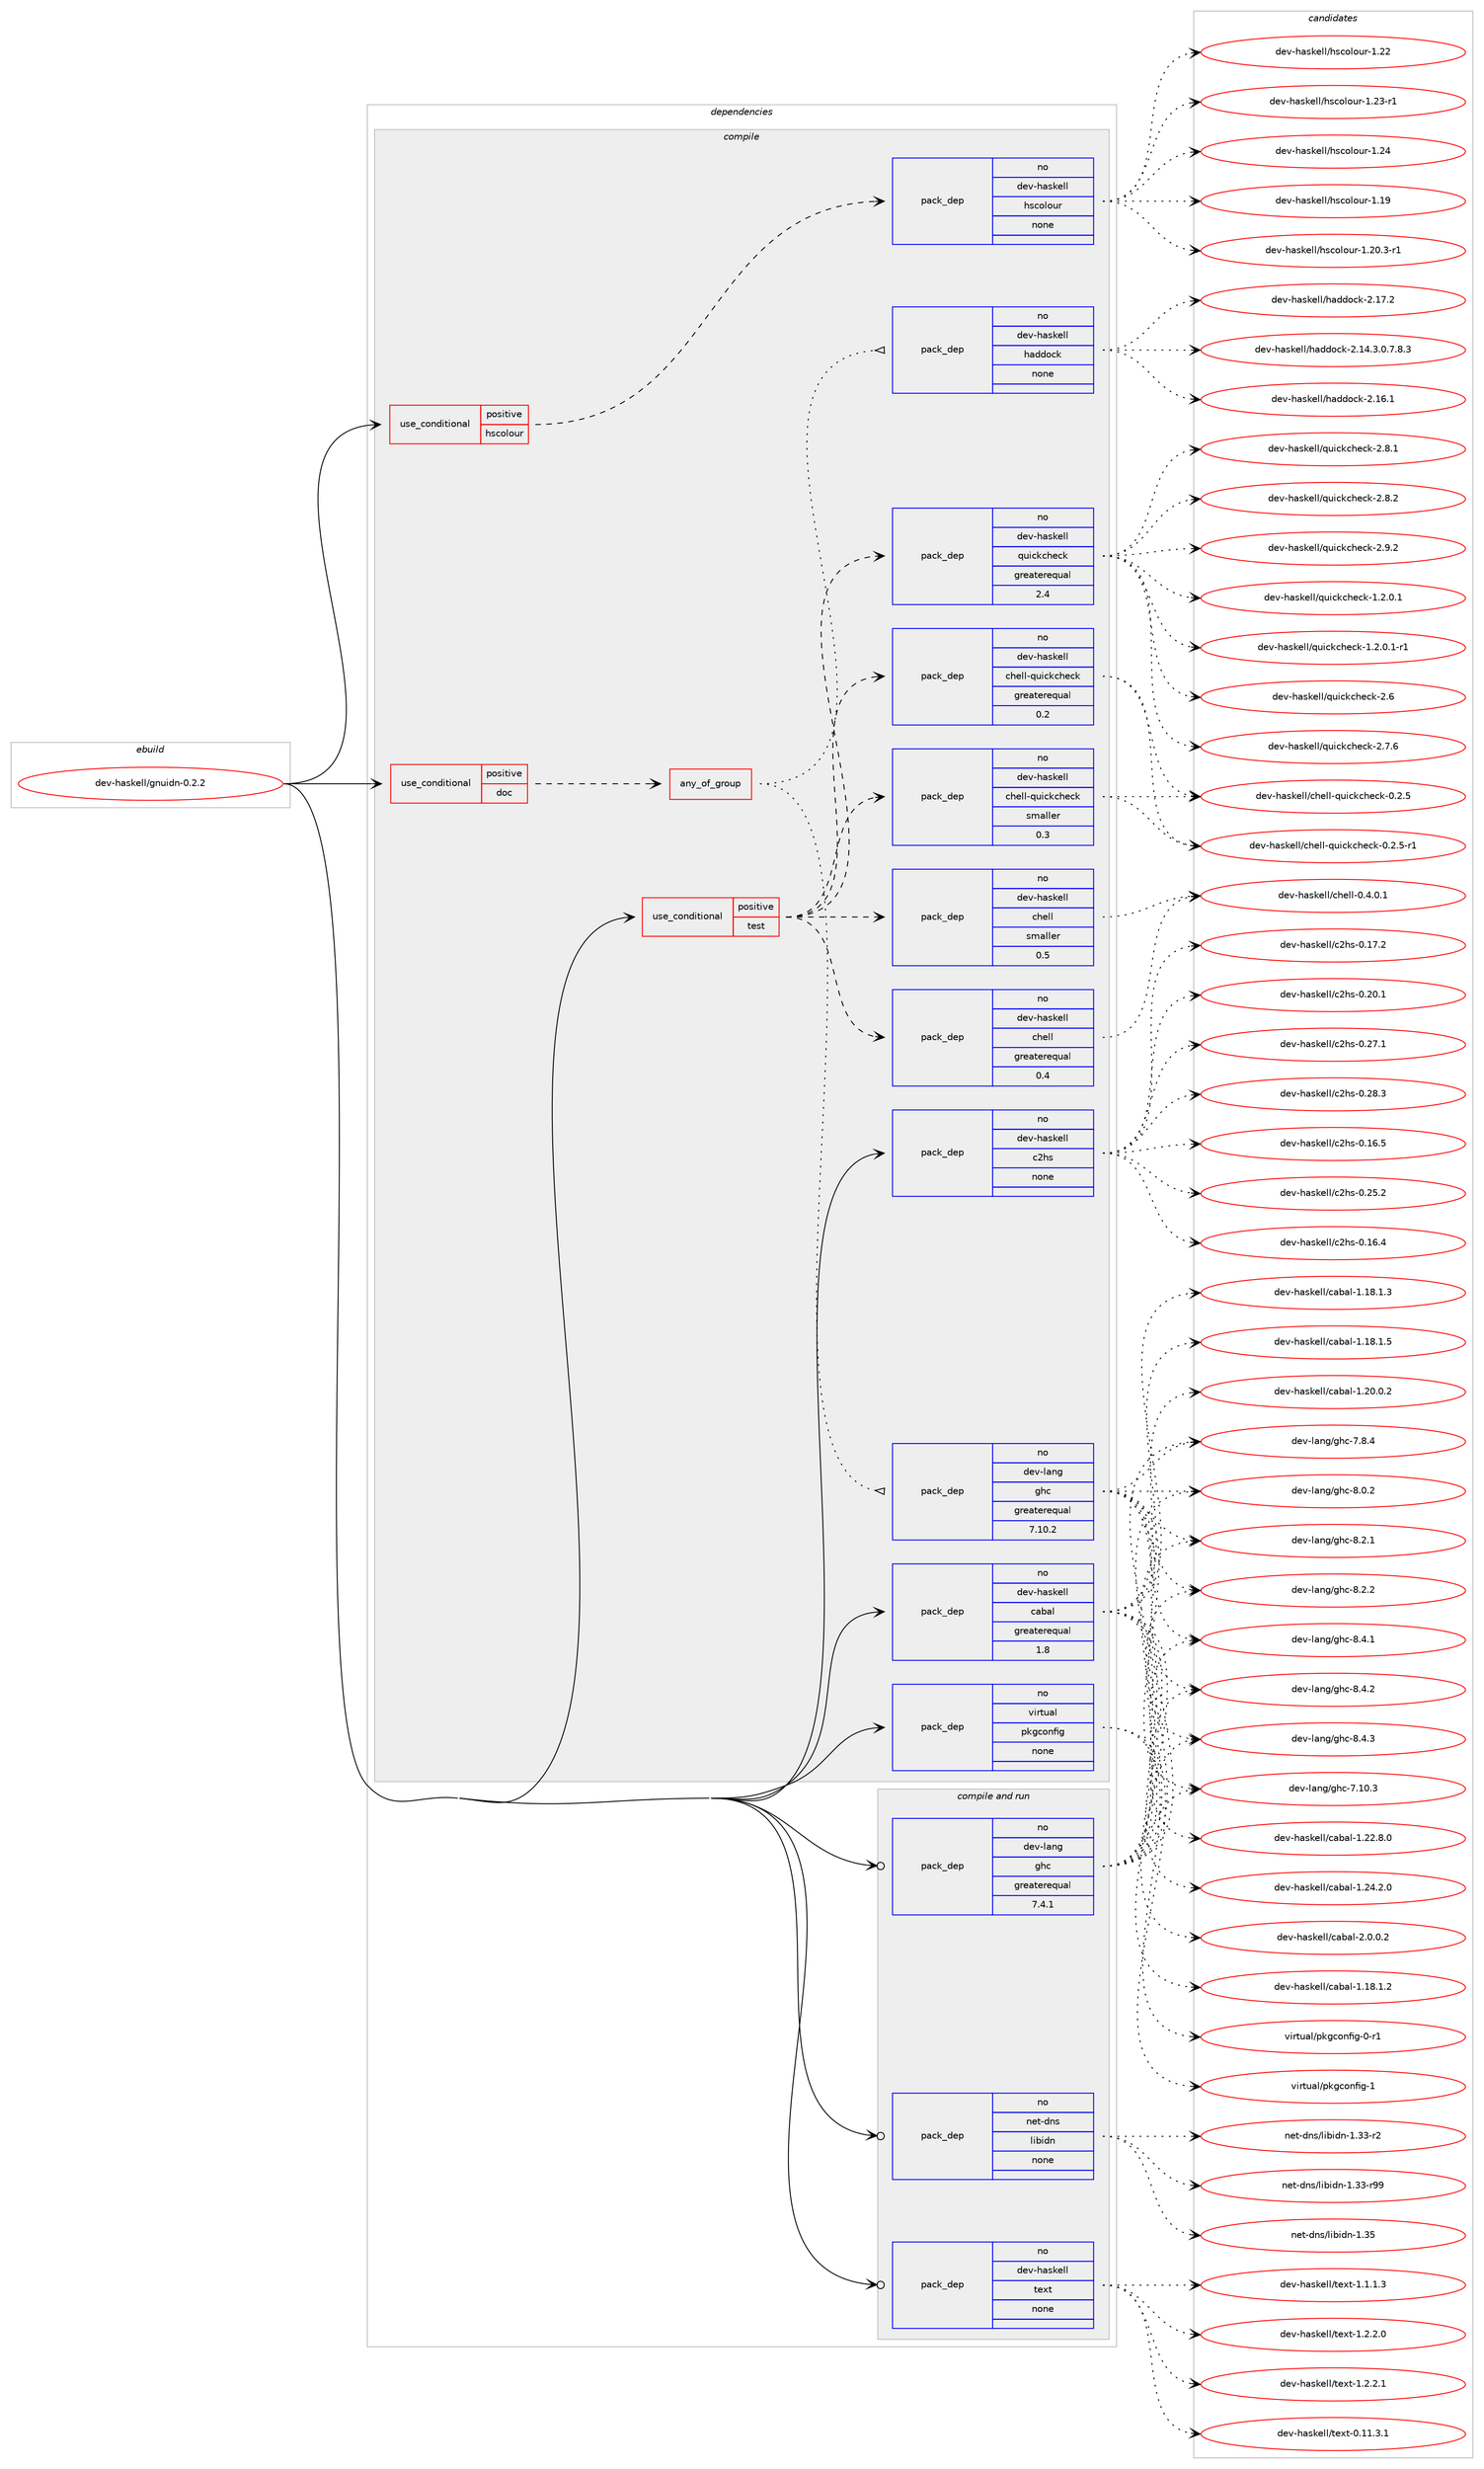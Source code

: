 digraph prolog {

# *************
# Graph options
# *************

newrank=true;
concentrate=true;
compound=true;
graph [rankdir=LR,fontname=Helvetica,fontsize=10,ranksep=1.5];#, ranksep=2.5, nodesep=0.2];
edge  [arrowhead=vee];
node  [fontname=Helvetica,fontsize=10];

# **********
# The ebuild
# **********

subgraph cluster_leftcol {
color=gray;
rank=same;
label=<<i>ebuild</i>>;
id [label="dev-haskell/gnuidn-0.2.2", color=red, width=4, href="../dev-haskell/gnuidn-0.2.2.svg"];
}

# ****************
# The dependencies
# ****************

subgraph cluster_midcol {
color=gray;
label=<<i>dependencies</i>>;
subgraph cluster_compile {
fillcolor="#eeeeee";
style=filled;
label=<<i>compile</i>>;
subgraph cond359694 {
dependency1333181 [label=<<TABLE BORDER="0" CELLBORDER="1" CELLSPACING="0" CELLPADDING="4"><TR><TD ROWSPAN="3" CELLPADDING="10">use_conditional</TD></TR><TR><TD>positive</TD></TR><TR><TD>doc</TD></TR></TABLE>>, shape=none, color=red];
subgraph any20943 {
dependency1333182 [label=<<TABLE BORDER="0" CELLBORDER="1" CELLSPACING="0" CELLPADDING="4"><TR><TD CELLPADDING="10">any_of_group</TD></TR></TABLE>>, shape=none, color=red];subgraph pack951992 {
dependency1333183 [label=<<TABLE BORDER="0" CELLBORDER="1" CELLSPACING="0" CELLPADDING="4" WIDTH="220"><TR><TD ROWSPAN="6" CELLPADDING="30">pack_dep</TD></TR><TR><TD WIDTH="110">no</TD></TR><TR><TD>dev-haskell</TD></TR><TR><TD>haddock</TD></TR><TR><TD>none</TD></TR><TR><TD></TD></TR></TABLE>>, shape=none, color=blue];
}
dependency1333182:e -> dependency1333183:w [weight=20,style="dotted",arrowhead="oinv"];
subgraph pack951993 {
dependency1333184 [label=<<TABLE BORDER="0" CELLBORDER="1" CELLSPACING="0" CELLPADDING="4" WIDTH="220"><TR><TD ROWSPAN="6" CELLPADDING="30">pack_dep</TD></TR><TR><TD WIDTH="110">no</TD></TR><TR><TD>dev-lang</TD></TR><TR><TD>ghc</TD></TR><TR><TD>greaterequal</TD></TR><TR><TD>7.10.2</TD></TR></TABLE>>, shape=none, color=blue];
}
dependency1333182:e -> dependency1333184:w [weight=20,style="dotted",arrowhead="oinv"];
}
dependency1333181:e -> dependency1333182:w [weight=20,style="dashed",arrowhead="vee"];
}
id:e -> dependency1333181:w [weight=20,style="solid",arrowhead="vee"];
subgraph cond359695 {
dependency1333185 [label=<<TABLE BORDER="0" CELLBORDER="1" CELLSPACING="0" CELLPADDING="4"><TR><TD ROWSPAN="3" CELLPADDING="10">use_conditional</TD></TR><TR><TD>positive</TD></TR><TR><TD>hscolour</TD></TR></TABLE>>, shape=none, color=red];
subgraph pack951994 {
dependency1333186 [label=<<TABLE BORDER="0" CELLBORDER="1" CELLSPACING="0" CELLPADDING="4" WIDTH="220"><TR><TD ROWSPAN="6" CELLPADDING="30">pack_dep</TD></TR><TR><TD WIDTH="110">no</TD></TR><TR><TD>dev-haskell</TD></TR><TR><TD>hscolour</TD></TR><TR><TD>none</TD></TR><TR><TD></TD></TR></TABLE>>, shape=none, color=blue];
}
dependency1333185:e -> dependency1333186:w [weight=20,style="dashed",arrowhead="vee"];
}
id:e -> dependency1333185:w [weight=20,style="solid",arrowhead="vee"];
subgraph cond359696 {
dependency1333187 [label=<<TABLE BORDER="0" CELLBORDER="1" CELLSPACING="0" CELLPADDING="4"><TR><TD ROWSPAN="3" CELLPADDING="10">use_conditional</TD></TR><TR><TD>positive</TD></TR><TR><TD>test</TD></TR></TABLE>>, shape=none, color=red];
subgraph pack951995 {
dependency1333188 [label=<<TABLE BORDER="0" CELLBORDER="1" CELLSPACING="0" CELLPADDING="4" WIDTH="220"><TR><TD ROWSPAN="6" CELLPADDING="30">pack_dep</TD></TR><TR><TD WIDTH="110">no</TD></TR><TR><TD>dev-haskell</TD></TR><TR><TD>chell</TD></TR><TR><TD>greaterequal</TD></TR><TR><TD>0.4</TD></TR></TABLE>>, shape=none, color=blue];
}
dependency1333187:e -> dependency1333188:w [weight=20,style="dashed",arrowhead="vee"];
subgraph pack951996 {
dependency1333189 [label=<<TABLE BORDER="0" CELLBORDER="1" CELLSPACING="0" CELLPADDING="4" WIDTH="220"><TR><TD ROWSPAN="6" CELLPADDING="30">pack_dep</TD></TR><TR><TD WIDTH="110">no</TD></TR><TR><TD>dev-haskell</TD></TR><TR><TD>chell</TD></TR><TR><TD>smaller</TD></TR><TR><TD>0.5</TD></TR></TABLE>>, shape=none, color=blue];
}
dependency1333187:e -> dependency1333189:w [weight=20,style="dashed",arrowhead="vee"];
subgraph pack951997 {
dependency1333190 [label=<<TABLE BORDER="0" CELLBORDER="1" CELLSPACING="0" CELLPADDING="4" WIDTH="220"><TR><TD ROWSPAN="6" CELLPADDING="30">pack_dep</TD></TR><TR><TD WIDTH="110">no</TD></TR><TR><TD>dev-haskell</TD></TR><TR><TD>chell-quickcheck</TD></TR><TR><TD>greaterequal</TD></TR><TR><TD>0.2</TD></TR></TABLE>>, shape=none, color=blue];
}
dependency1333187:e -> dependency1333190:w [weight=20,style="dashed",arrowhead="vee"];
subgraph pack951998 {
dependency1333191 [label=<<TABLE BORDER="0" CELLBORDER="1" CELLSPACING="0" CELLPADDING="4" WIDTH="220"><TR><TD ROWSPAN="6" CELLPADDING="30">pack_dep</TD></TR><TR><TD WIDTH="110">no</TD></TR><TR><TD>dev-haskell</TD></TR><TR><TD>chell-quickcheck</TD></TR><TR><TD>smaller</TD></TR><TR><TD>0.3</TD></TR></TABLE>>, shape=none, color=blue];
}
dependency1333187:e -> dependency1333191:w [weight=20,style="dashed",arrowhead="vee"];
subgraph pack951999 {
dependency1333192 [label=<<TABLE BORDER="0" CELLBORDER="1" CELLSPACING="0" CELLPADDING="4" WIDTH="220"><TR><TD ROWSPAN="6" CELLPADDING="30">pack_dep</TD></TR><TR><TD WIDTH="110">no</TD></TR><TR><TD>dev-haskell</TD></TR><TR><TD>quickcheck</TD></TR><TR><TD>greaterequal</TD></TR><TR><TD>2.4</TD></TR></TABLE>>, shape=none, color=blue];
}
dependency1333187:e -> dependency1333192:w [weight=20,style="dashed",arrowhead="vee"];
}
id:e -> dependency1333187:w [weight=20,style="solid",arrowhead="vee"];
subgraph pack952000 {
dependency1333193 [label=<<TABLE BORDER="0" CELLBORDER="1" CELLSPACING="0" CELLPADDING="4" WIDTH="220"><TR><TD ROWSPAN="6" CELLPADDING="30">pack_dep</TD></TR><TR><TD WIDTH="110">no</TD></TR><TR><TD>dev-haskell</TD></TR><TR><TD>c2hs</TD></TR><TR><TD>none</TD></TR><TR><TD></TD></TR></TABLE>>, shape=none, color=blue];
}
id:e -> dependency1333193:w [weight=20,style="solid",arrowhead="vee"];
subgraph pack952001 {
dependency1333194 [label=<<TABLE BORDER="0" CELLBORDER="1" CELLSPACING="0" CELLPADDING="4" WIDTH="220"><TR><TD ROWSPAN="6" CELLPADDING="30">pack_dep</TD></TR><TR><TD WIDTH="110">no</TD></TR><TR><TD>dev-haskell</TD></TR><TR><TD>cabal</TD></TR><TR><TD>greaterequal</TD></TR><TR><TD>1.8</TD></TR></TABLE>>, shape=none, color=blue];
}
id:e -> dependency1333194:w [weight=20,style="solid",arrowhead="vee"];
subgraph pack952002 {
dependency1333195 [label=<<TABLE BORDER="0" CELLBORDER="1" CELLSPACING="0" CELLPADDING="4" WIDTH="220"><TR><TD ROWSPAN="6" CELLPADDING="30">pack_dep</TD></TR><TR><TD WIDTH="110">no</TD></TR><TR><TD>virtual</TD></TR><TR><TD>pkgconfig</TD></TR><TR><TD>none</TD></TR><TR><TD></TD></TR></TABLE>>, shape=none, color=blue];
}
id:e -> dependency1333195:w [weight=20,style="solid",arrowhead="vee"];
}
subgraph cluster_compileandrun {
fillcolor="#eeeeee";
style=filled;
label=<<i>compile and run</i>>;
subgraph pack952003 {
dependency1333196 [label=<<TABLE BORDER="0" CELLBORDER="1" CELLSPACING="0" CELLPADDING="4" WIDTH="220"><TR><TD ROWSPAN="6" CELLPADDING="30">pack_dep</TD></TR><TR><TD WIDTH="110">no</TD></TR><TR><TD>dev-haskell</TD></TR><TR><TD>text</TD></TR><TR><TD>none</TD></TR><TR><TD></TD></TR></TABLE>>, shape=none, color=blue];
}
id:e -> dependency1333196:w [weight=20,style="solid",arrowhead="odotvee"];
subgraph pack952004 {
dependency1333197 [label=<<TABLE BORDER="0" CELLBORDER="1" CELLSPACING="0" CELLPADDING="4" WIDTH="220"><TR><TD ROWSPAN="6" CELLPADDING="30">pack_dep</TD></TR><TR><TD WIDTH="110">no</TD></TR><TR><TD>dev-lang</TD></TR><TR><TD>ghc</TD></TR><TR><TD>greaterequal</TD></TR><TR><TD>7.4.1</TD></TR></TABLE>>, shape=none, color=blue];
}
id:e -> dependency1333197:w [weight=20,style="solid",arrowhead="odotvee"];
subgraph pack952005 {
dependency1333198 [label=<<TABLE BORDER="0" CELLBORDER="1" CELLSPACING="0" CELLPADDING="4" WIDTH="220"><TR><TD ROWSPAN="6" CELLPADDING="30">pack_dep</TD></TR><TR><TD WIDTH="110">no</TD></TR><TR><TD>net-dns</TD></TR><TR><TD>libidn</TD></TR><TR><TD>none</TD></TR><TR><TD></TD></TR></TABLE>>, shape=none, color=blue];
}
id:e -> dependency1333198:w [weight=20,style="solid",arrowhead="odotvee"];
}
subgraph cluster_run {
fillcolor="#eeeeee";
style=filled;
label=<<i>run</i>>;
}
}

# **************
# The candidates
# **************

subgraph cluster_choices {
rank=same;
color=gray;
label=<<i>candidates</i>>;

subgraph choice951992 {
color=black;
nodesep=1;
choice1001011184510497115107101108108471049710010011199107455046495246514648465546564651 [label="dev-haskell/haddock-2.14.3.0.7.8.3", color=red, width=4,href="../dev-haskell/haddock-2.14.3.0.7.8.3.svg"];
choice100101118451049711510710110810847104971001001119910745504649544649 [label="dev-haskell/haddock-2.16.1", color=red, width=4,href="../dev-haskell/haddock-2.16.1.svg"];
choice100101118451049711510710110810847104971001001119910745504649554650 [label="dev-haskell/haddock-2.17.2", color=red, width=4,href="../dev-haskell/haddock-2.17.2.svg"];
dependency1333183:e -> choice1001011184510497115107101108108471049710010011199107455046495246514648465546564651:w [style=dotted,weight="100"];
dependency1333183:e -> choice100101118451049711510710110810847104971001001119910745504649544649:w [style=dotted,weight="100"];
dependency1333183:e -> choice100101118451049711510710110810847104971001001119910745504649554650:w [style=dotted,weight="100"];
}
subgraph choice951993 {
color=black;
nodesep=1;
choice1001011184510897110103471031049945554649484651 [label="dev-lang/ghc-7.10.3", color=red, width=4,href="../dev-lang/ghc-7.10.3.svg"];
choice10010111845108971101034710310499455546564652 [label="dev-lang/ghc-7.8.4", color=red, width=4,href="../dev-lang/ghc-7.8.4.svg"];
choice10010111845108971101034710310499455646484650 [label="dev-lang/ghc-8.0.2", color=red, width=4,href="../dev-lang/ghc-8.0.2.svg"];
choice10010111845108971101034710310499455646504649 [label="dev-lang/ghc-8.2.1", color=red, width=4,href="../dev-lang/ghc-8.2.1.svg"];
choice10010111845108971101034710310499455646504650 [label="dev-lang/ghc-8.2.2", color=red, width=4,href="../dev-lang/ghc-8.2.2.svg"];
choice10010111845108971101034710310499455646524649 [label="dev-lang/ghc-8.4.1", color=red, width=4,href="../dev-lang/ghc-8.4.1.svg"];
choice10010111845108971101034710310499455646524650 [label="dev-lang/ghc-8.4.2", color=red, width=4,href="../dev-lang/ghc-8.4.2.svg"];
choice10010111845108971101034710310499455646524651 [label="dev-lang/ghc-8.4.3", color=red, width=4,href="../dev-lang/ghc-8.4.3.svg"];
dependency1333184:e -> choice1001011184510897110103471031049945554649484651:w [style=dotted,weight="100"];
dependency1333184:e -> choice10010111845108971101034710310499455546564652:w [style=dotted,weight="100"];
dependency1333184:e -> choice10010111845108971101034710310499455646484650:w [style=dotted,weight="100"];
dependency1333184:e -> choice10010111845108971101034710310499455646504649:w [style=dotted,weight="100"];
dependency1333184:e -> choice10010111845108971101034710310499455646504650:w [style=dotted,weight="100"];
dependency1333184:e -> choice10010111845108971101034710310499455646524649:w [style=dotted,weight="100"];
dependency1333184:e -> choice10010111845108971101034710310499455646524650:w [style=dotted,weight="100"];
dependency1333184:e -> choice10010111845108971101034710310499455646524651:w [style=dotted,weight="100"];
}
subgraph choice951994 {
color=black;
nodesep=1;
choice100101118451049711510710110810847104115991111081111171144549464957 [label="dev-haskell/hscolour-1.19", color=red, width=4,href="../dev-haskell/hscolour-1.19.svg"];
choice10010111845104971151071011081084710411599111108111117114454946504846514511449 [label="dev-haskell/hscolour-1.20.3-r1", color=red, width=4,href="../dev-haskell/hscolour-1.20.3-r1.svg"];
choice100101118451049711510710110810847104115991111081111171144549465050 [label="dev-haskell/hscolour-1.22", color=red, width=4,href="../dev-haskell/hscolour-1.22.svg"];
choice1001011184510497115107101108108471041159911110811111711445494650514511449 [label="dev-haskell/hscolour-1.23-r1", color=red, width=4,href="../dev-haskell/hscolour-1.23-r1.svg"];
choice100101118451049711510710110810847104115991111081111171144549465052 [label="dev-haskell/hscolour-1.24", color=red, width=4,href="../dev-haskell/hscolour-1.24.svg"];
dependency1333186:e -> choice100101118451049711510710110810847104115991111081111171144549464957:w [style=dotted,weight="100"];
dependency1333186:e -> choice10010111845104971151071011081084710411599111108111117114454946504846514511449:w [style=dotted,weight="100"];
dependency1333186:e -> choice100101118451049711510710110810847104115991111081111171144549465050:w [style=dotted,weight="100"];
dependency1333186:e -> choice1001011184510497115107101108108471041159911110811111711445494650514511449:w [style=dotted,weight="100"];
dependency1333186:e -> choice100101118451049711510710110810847104115991111081111171144549465052:w [style=dotted,weight="100"];
}
subgraph choice951995 {
color=black;
nodesep=1;
choice100101118451049711510710110810847991041011081084548465246484649 [label="dev-haskell/chell-0.4.0.1", color=red, width=4,href="../dev-haskell/chell-0.4.0.1.svg"];
dependency1333188:e -> choice100101118451049711510710110810847991041011081084548465246484649:w [style=dotted,weight="100"];
}
subgraph choice951996 {
color=black;
nodesep=1;
choice100101118451049711510710110810847991041011081084548465246484649 [label="dev-haskell/chell-0.4.0.1", color=red, width=4,href="../dev-haskell/chell-0.4.0.1.svg"];
dependency1333189:e -> choice100101118451049711510710110810847991041011081084548465246484649:w [style=dotted,weight="100"];
}
subgraph choice951997 {
color=black;
nodesep=1;
choice1001011184510497115107101108108479910410110810845113117105991079910410199107454846504653 [label="dev-haskell/chell-quickcheck-0.2.5", color=red, width=4,href="../dev-haskell/chell-quickcheck-0.2.5.svg"];
choice10010111845104971151071011081084799104101108108451131171059910799104101991074548465046534511449 [label="dev-haskell/chell-quickcheck-0.2.5-r1", color=red, width=4,href="../dev-haskell/chell-quickcheck-0.2.5-r1.svg"];
dependency1333190:e -> choice1001011184510497115107101108108479910410110810845113117105991079910410199107454846504653:w [style=dotted,weight="100"];
dependency1333190:e -> choice10010111845104971151071011081084799104101108108451131171059910799104101991074548465046534511449:w [style=dotted,weight="100"];
}
subgraph choice951998 {
color=black;
nodesep=1;
choice1001011184510497115107101108108479910410110810845113117105991079910410199107454846504653 [label="dev-haskell/chell-quickcheck-0.2.5", color=red, width=4,href="../dev-haskell/chell-quickcheck-0.2.5.svg"];
choice10010111845104971151071011081084799104101108108451131171059910799104101991074548465046534511449 [label="dev-haskell/chell-quickcheck-0.2.5-r1", color=red, width=4,href="../dev-haskell/chell-quickcheck-0.2.5-r1.svg"];
dependency1333191:e -> choice1001011184510497115107101108108479910410110810845113117105991079910410199107454846504653:w [style=dotted,weight="100"];
dependency1333191:e -> choice10010111845104971151071011081084799104101108108451131171059910799104101991074548465046534511449:w [style=dotted,weight="100"];
}
subgraph choice951999 {
color=black;
nodesep=1;
choice1001011184510497115107101108108471131171059910799104101991074549465046484649 [label="dev-haskell/quickcheck-1.2.0.1", color=red, width=4,href="../dev-haskell/quickcheck-1.2.0.1.svg"];
choice10010111845104971151071011081084711311710599107991041019910745494650464846494511449 [label="dev-haskell/quickcheck-1.2.0.1-r1", color=red, width=4,href="../dev-haskell/quickcheck-1.2.0.1-r1.svg"];
choice10010111845104971151071011081084711311710599107991041019910745504654 [label="dev-haskell/quickcheck-2.6", color=red, width=4,href="../dev-haskell/quickcheck-2.6.svg"];
choice100101118451049711510710110810847113117105991079910410199107455046554654 [label="dev-haskell/quickcheck-2.7.6", color=red, width=4,href="../dev-haskell/quickcheck-2.7.6.svg"];
choice100101118451049711510710110810847113117105991079910410199107455046564649 [label="dev-haskell/quickcheck-2.8.1", color=red, width=4,href="../dev-haskell/quickcheck-2.8.1.svg"];
choice100101118451049711510710110810847113117105991079910410199107455046564650 [label="dev-haskell/quickcheck-2.8.2", color=red, width=4,href="../dev-haskell/quickcheck-2.8.2.svg"];
choice100101118451049711510710110810847113117105991079910410199107455046574650 [label="dev-haskell/quickcheck-2.9.2", color=red, width=4,href="../dev-haskell/quickcheck-2.9.2.svg"];
dependency1333192:e -> choice1001011184510497115107101108108471131171059910799104101991074549465046484649:w [style=dotted,weight="100"];
dependency1333192:e -> choice10010111845104971151071011081084711311710599107991041019910745494650464846494511449:w [style=dotted,weight="100"];
dependency1333192:e -> choice10010111845104971151071011081084711311710599107991041019910745504654:w [style=dotted,weight="100"];
dependency1333192:e -> choice100101118451049711510710110810847113117105991079910410199107455046554654:w [style=dotted,weight="100"];
dependency1333192:e -> choice100101118451049711510710110810847113117105991079910410199107455046564649:w [style=dotted,weight="100"];
dependency1333192:e -> choice100101118451049711510710110810847113117105991079910410199107455046564650:w [style=dotted,weight="100"];
dependency1333192:e -> choice100101118451049711510710110810847113117105991079910410199107455046574650:w [style=dotted,weight="100"];
}
subgraph choice952000 {
color=black;
nodesep=1;
choice100101118451049711510710110810847995010411545484649544652 [label="dev-haskell/c2hs-0.16.4", color=red, width=4,href="../dev-haskell/c2hs-0.16.4.svg"];
choice100101118451049711510710110810847995010411545484649544653 [label="dev-haskell/c2hs-0.16.5", color=red, width=4,href="../dev-haskell/c2hs-0.16.5.svg"];
choice100101118451049711510710110810847995010411545484649554650 [label="dev-haskell/c2hs-0.17.2", color=red, width=4,href="../dev-haskell/c2hs-0.17.2.svg"];
choice100101118451049711510710110810847995010411545484650484649 [label="dev-haskell/c2hs-0.20.1", color=red, width=4,href="../dev-haskell/c2hs-0.20.1.svg"];
choice100101118451049711510710110810847995010411545484650534650 [label="dev-haskell/c2hs-0.25.2", color=red, width=4,href="../dev-haskell/c2hs-0.25.2.svg"];
choice100101118451049711510710110810847995010411545484650554649 [label="dev-haskell/c2hs-0.27.1", color=red, width=4,href="../dev-haskell/c2hs-0.27.1.svg"];
choice100101118451049711510710110810847995010411545484650564651 [label="dev-haskell/c2hs-0.28.3", color=red, width=4,href="../dev-haskell/c2hs-0.28.3.svg"];
dependency1333193:e -> choice100101118451049711510710110810847995010411545484649544652:w [style=dotted,weight="100"];
dependency1333193:e -> choice100101118451049711510710110810847995010411545484649544653:w [style=dotted,weight="100"];
dependency1333193:e -> choice100101118451049711510710110810847995010411545484649554650:w [style=dotted,weight="100"];
dependency1333193:e -> choice100101118451049711510710110810847995010411545484650484649:w [style=dotted,weight="100"];
dependency1333193:e -> choice100101118451049711510710110810847995010411545484650534650:w [style=dotted,weight="100"];
dependency1333193:e -> choice100101118451049711510710110810847995010411545484650554649:w [style=dotted,weight="100"];
dependency1333193:e -> choice100101118451049711510710110810847995010411545484650564651:w [style=dotted,weight="100"];
}
subgraph choice952001 {
color=black;
nodesep=1;
choice10010111845104971151071011081084799979897108454946495646494650 [label="dev-haskell/cabal-1.18.1.2", color=red, width=4,href="../dev-haskell/cabal-1.18.1.2.svg"];
choice10010111845104971151071011081084799979897108454946495646494651 [label="dev-haskell/cabal-1.18.1.3", color=red, width=4,href="../dev-haskell/cabal-1.18.1.3.svg"];
choice10010111845104971151071011081084799979897108454946495646494653 [label="dev-haskell/cabal-1.18.1.5", color=red, width=4,href="../dev-haskell/cabal-1.18.1.5.svg"];
choice10010111845104971151071011081084799979897108454946504846484650 [label="dev-haskell/cabal-1.20.0.2", color=red, width=4,href="../dev-haskell/cabal-1.20.0.2.svg"];
choice10010111845104971151071011081084799979897108454946505046564648 [label="dev-haskell/cabal-1.22.8.0", color=red, width=4,href="../dev-haskell/cabal-1.22.8.0.svg"];
choice10010111845104971151071011081084799979897108454946505246504648 [label="dev-haskell/cabal-1.24.2.0", color=red, width=4,href="../dev-haskell/cabal-1.24.2.0.svg"];
choice100101118451049711510710110810847999798971084550464846484650 [label="dev-haskell/cabal-2.0.0.2", color=red, width=4,href="../dev-haskell/cabal-2.0.0.2.svg"];
dependency1333194:e -> choice10010111845104971151071011081084799979897108454946495646494650:w [style=dotted,weight="100"];
dependency1333194:e -> choice10010111845104971151071011081084799979897108454946495646494651:w [style=dotted,weight="100"];
dependency1333194:e -> choice10010111845104971151071011081084799979897108454946495646494653:w [style=dotted,weight="100"];
dependency1333194:e -> choice10010111845104971151071011081084799979897108454946504846484650:w [style=dotted,weight="100"];
dependency1333194:e -> choice10010111845104971151071011081084799979897108454946505046564648:w [style=dotted,weight="100"];
dependency1333194:e -> choice10010111845104971151071011081084799979897108454946505246504648:w [style=dotted,weight="100"];
dependency1333194:e -> choice100101118451049711510710110810847999798971084550464846484650:w [style=dotted,weight="100"];
}
subgraph choice952002 {
color=black;
nodesep=1;
choice11810511411611797108471121071039911111010210510345484511449 [label="virtual/pkgconfig-0-r1", color=red, width=4,href="../virtual/pkgconfig-0-r1.svg"];
choice1181051141161179710847112107103991111101021051034549 [label="virtual/pkgconfig-1", color=red, width=4,href="../virtual/pkgconfig-1.svg"];
dependency1333195:e -> choice11810511411611797108471121071039911111010210510345484511449:w [style=dotted,weight="100"];
dependency1333195:e -> choice1181051141161179710847112107103991111101021051034549:w [style=dotted,weight="100"];
}
subgraph choice952003 {
color=black;
nodesep=1;
choice100101118451049711510710110810847116101120116454846494946514649 [label="dev-haskell/text-0.11.3.1", color=red, width=4,href="../dev-haskell/text-0.11.3.1.svg"];
choice1001011184510497115107101108108471161011201164549464946494651 [label="dev-haskell/text-1.1.1.3", color=red, width=4,href="../dev-haskell/text-1.1.1.3.svg"];
choice1001011184510497115107101108108471161011201164549465046504648 [label="dev-haskell/text-1.2.2.0", color=red, width=4,href="../dev-haskell/text-1.2.2.0.svg"];
choice1001011184510497115107101108108471161011201164549465046504649 [label="dev-haskell/text-1.2.2.1", color=red, width=4,href="../dev-haskell/text-1.2.2.1.svg"];
dependency1333196:e -> choice100101118451049711510710110810847116101120116454846494946514649:w [style=dotted,weight="100"];
dependency1333196:e -> choice1001011184510497115107101108108471161011201164549464946494651:w [style=dotted,weight="100"];
dependency1333196:e -> choice1001011184510497115107101108108471161011201164549465046504648:w [style=dotted,weight="100"];
dependency1333196:e -> choice1001011184510497115107101108108471161011201164549465046504649:w [style=dotted,weight="100"];
}
subgraph choice952004 {
color=black;
nodesep=1;
choice1001011184510897110103471031049945554649484651 [label="dev-lang/ghc-7.10.3", color=red, width=4,href="../dev-lang/ghc-7.10.3.svg"];
choice10010111845108971101034710310499455546564652 [label="dev-lang/ghc-7.8.4", color=red, width=4,href="../dev-lang/ghc-7.8.4.svg"];
choice10010111845108971101034710310499455646484650 [label="dev-lang/ghc-8.0.2", color=red, width=4,href="../dev-lang/ghc-8.0.2.svg"];
choice10010111845108971101034710310499455646504649 [label="dev-lang/ghc-8.2.1", color=red, width=4,href="../dev-lang/ghc-8.2.1.svg"];
choice10010111845108971101034710310499455646504650 [label="dev-lang/ghc-8.2.2", color=red, width=4,href="../dev-lang/ghc-8.2.2.svg"];
choice10010111845108971101034710310499455646524649 [label="dev-lang/ghc-8.4.1", color=red, width=4,href="../dev-lang/ghc-8.4.1.svg"];
choice10010111845108971101034710310499455646524650 [label="dev-lang/ghc-8.4.2", color=red, width=4,href="../dev-lang/ghc-8.4.2.svg"];
choice10010111845108971101034710310499455646524651 [label="dev-lang/ghc-8.4.3", color=red, width=4,href="../dev-lang/ghc-8.4.3.svg"];
dependency1333197:e -> choice1001011184510897110103471031049945554649484651:w [style=dotted,weight="100"];
dependency1333197:e -> choice10010111845108971101034710310499455546564652:w [style=dotted,weight="100"];
dependency1333197:e -> choice10010111845108971101034710310499455646484650:w [style=dotted,weight="100"];
dependency1333197:e -> choice10010111845108971101034710310499455646504649:w [style=dotted,weight="100"];
dependency1333197:e -> choice10010111845108971101034710310499455646504650:w [style=dotted,weight="100"];
dependency1333197:e -> choice10010111845108971101034710310499455646524649:w [style=dotted,weight="100"];
dependency1333197:e -> choice10010111845108971101034710310499455646524650:w [style=dotted,weight="100"];
dependency1333197:e -> choice10010111845108971101034710310499455646524651:w [style=dotted,weight="100"];
}
subgraph choice952005 {
color=black;
nodesep=1;
choice11010111645100110115471081059810510011045494651514511450 [label="net-dns/libidn-1.33-r2", color=red, width=4,href="../net-dns/libidn-1.33-r2.svg"];
choice1101011164510011011547108105981051001104549465151451145757 [label="net-dns/libidn-1.33-r99", color=red, width=4,href="../net-dns/libidn-1.33-r99.svg"];
choice1101011164510011011547108105981051001104549465153 [label="net-dns/libidn-1.35", color=red, width=4,href="../net-dns/libidn-1.35.svg"];
dependency1333198:e -> choice11010111645100110115471081059810510011045494651514511450:w [style=dotted,weight="100"];
dependency1333198:e -> choice1101011164510011011547108105981051001104549465151451145757:w [style=dotted,weight="100"];
dependency1333198:e -> choice1101011164510011011547108105981051001104549465153:w [style=dotted,weight="100"];
}
}

}
